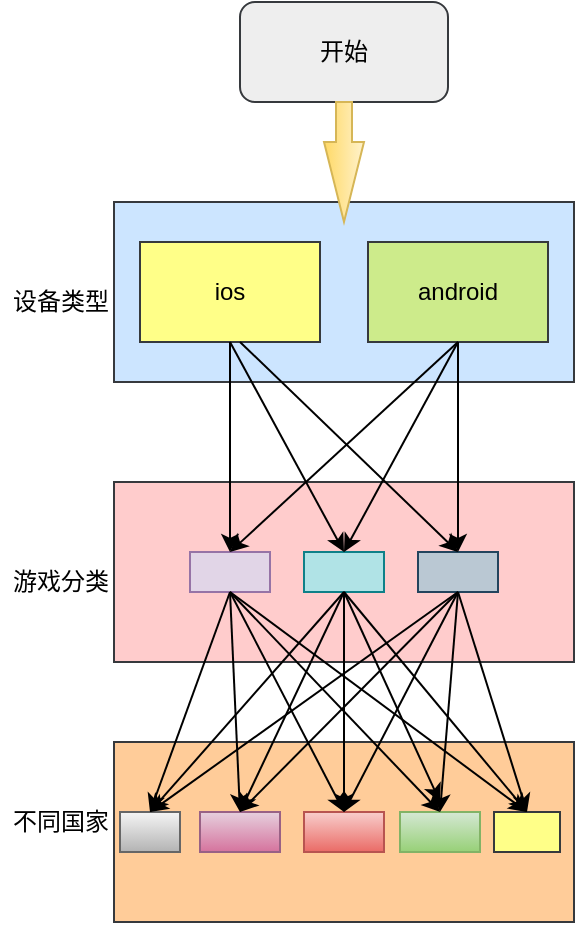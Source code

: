 <mxfile version="17.1.5" type="github">
  <diagram id="92MI-djlpyPuR14hq45h" name="Page-1">
    <mxGraphModel dx="1410" dy="736" grid="1" gridSize="10" guides="1" tooltips="1" connect="1" arrows="1" fold="1" page="1" pageScale="1" pageWidth="827" pageHeight="1169" math="0" shadow="0">
      <root>
        <mxCell id="0" />
        <mxCell id="1" parent="0" />
        <mxCell id="6uUrFZ_AbM6551ekXs-v-1" value="开始" style="rounded=1;whiteSpace=wrap;html=1;fillColor=#eeeeee;strokeColor=#36393d;" vertex="1" parent="1">
          <mxGeometry x="350" y="70" width="104" height="50" as="geometry" />
        </mxCell>
        <mxCell id="6uUrFZ_AbM6551ekXs-v-3" value="" style="rounded=0;whiteSpace=wrap;html=1;fillColor=#cce5ff;strokeColor=#36393d;" vertex="1" parent="1">
          <mxGeometry x="287" y="170" width="230" height="90" as="geometry" />
        </mxCell>
        <mxCell id="6uUrFZ_AbM6551ekXs-v-4" value="" style="rounded=0;whiteSpace=wrap;html=1;fillColor=#ffcccc;strokeColor=#36393d;" vertex="1" parent="1">
          <mxGeometry x="287" y="310" width="230" height="90" as="geometry" />
        </mxCell>
        <mxCell id="6uUrFZ_AbM6551ekXs-v-5" value="ios" style="rounded=0;whiteSpace=wrap;html=1;fillColor=#ffff88;strokeColor=#36393d;" vertex="1" parent="1">
          <mxGeometry x="300" y="190" width="90" height="50" as="geometry" />
        </mxCell>
        <mxCell id="6uUrFZ_AbM6551ekXs-v-6" value="android" style="rounded=0;whiteSpace=wrap;html=1;fillColor=#cdeb8b;strokeColor=#36393d;" vertex="1" parent="1">
          <mxGeometry x="414" y="190" width="90" height="50" as="geometry" />
        </mxCell>
        <mxCell id="6uUrFZ_AbM6551ekXs-v-7" value="" style="rounded=0;whiteSpace=wrap;html=1;fillColor=#ffcc99;strokeColor=#36393d;" vertex="1" parent="1">
          <mxGeometry x="287" y="440" width="230" height="90" as="geometry" />
        </mxCell>
        <mxCell id="6uUrFZ_AbM6551ekXs-v-8" value="" style="rounded=0;whiteSpace=wrap;html=1;fillColor=#b0e3e6;strokeColor=#0e8088;" vertex="1" parent="1">
          <mxGeometry x="382" y="345" width="40" height="20" as="geometry" />
        </mxCell>
        <mxCell id="6uUrFZ_AbM6551ekXs-v-9" value="" style="rounded=0;whiteSpace=wrap;html=1;fillColor=#e1d5e7;strokeColor=#9673a6;" vertex="1" parent="1">
          <mxGeometry x="325" y="345" width="40" height="20" as="geometry" />
        </mxCell>
        <mxCell id="6uUrFZ_AbM6551ekXs-v-10" value="" style="rounded=0;whiteSpace=wrap;html=1;fillColor=#bac8d3;strokeColor=#23445d;" vertex="1" parent="1">
          <mxGeometry x="439" y="345" width="40" height="20" as="geometry" />
        </mxCell>
        <mxCell id="6uUrFZ_AbM6551ekXs-v-11" value="" style="rounded=0;whiteSpace=wrap;html=1;fillColor=#d5e8d4;gradientColor=#97d077;strokeColor=#82b366;" vertex="1" parent="1">
          <mxGeometry x="430" y="475" width="40" height="20" as="geometry" />
        </mxCell>
        <mxCell id="6uUrFZ_AbM6551ekXs-v-12" value="" style="rounded=0;whiteSpace=wrap;html=1;fillColor=#ffff88;strokeColor=#36393d;" vertex="1" parent="1">
          <mxGeometry x="477" y="475" width="33" height="20" as="geometry" />
        </mxCell>
        <mxCell id="6uUrFZ_AbM6551ekXs-v-14" value="" style="rounded=0;whiteSpace=wrap;html=1;fillColor=#f5f5f5;gradientColor=#b3b3b3;strokeColor=#666666;" vertex="1" parent="1">
          <mxGeometry x="290" y="475" width="30" height="20" as="geometry" />
        </mxCell>
        <mxCell id="6uUrFZ_AbM6551ekXs-v-15" value="" style="rounded=0;whiteSpace=wrap;html=1;fillColor=#e6d0de;gradientColor=#d5739d;strokeColor=#996185;" vertex="1" parent="1">
          <mxGeometry x="330" y="475" width="40" height="20" as="geometry" />
        </mxCell>
        <mxCell id="6uUrFZ_AbM6551ekXs-v-16" value="" style="rounded=0;whiteSpace=wrap;html=1;fillColor=#f8cecc;gradientColor=#ea6b66;strokeColor=#b85450;" vertex="1" parent="1">
          <mxGeometry x="382" y="475" width="40" height="20" as="geometry" />
        </mxCell>
        <mxCell id="6uUrFZ_AbM6551ekXs-v-23" value="" style="html=1;shadow=0;dashed=0;align=center;verticalAlign=middle;shape=mxgraph.arrows2.arrow;dy=0.6;dx=40;direction=south;notch=0;fillColor=#fff2cc;gradientColor=#ffd966;strokeColor=#d6b656;" vertex="1" parent="1">
          <mxGeometry x="392" y="120" width="20" height="60" as="geometry" />
        </mxCell>
        <mxCell id="6uUrFZ_AbM6551ekXs-v-25" value="" style="endArrow=classic;html=1;rounded=0;exitX=0.5;exitY=1;exitDx=0;exitDy=0;entryX=0.5;entryY=0;entryDx=0;entryDy=0;" edge="1" parent="1" source="6uUrFZ_AbM6551ekXs-v-5" target="6uUrFZ_AbM6551ekXs-v-9">
          <mxGeometry width="50" height="50" relative="1" as="geometry">
            <mxPoint x="260" y="480" as="sourcePoint" />
            <mxPoint x="310" y="430" as="targetPoint" />
          </mxGeometry>
        </mxCell>
        <mxCell id="6uUrFZ_AbM6551ekXs-v-26" value="" style="endArrow=classic;html=1;rounded=0;entryX=0.5;entryY=0;entryDx=0;entryDy=0;exitX=0.5;exitY=1;exitDx=0;exitDy=0;" edge="1" parent="1" source="6uUrFZ_AbM6551ekXs-v-5" target="6uUrFZ_AbM6551ekXs-v-8">
          <mxGeometry width="50" height="50" relative="1" as="geometry">
            <mxPoint x="110" y="370" as="sourcePoint" />
            <mxPoint x="160" y="320" as="targetPoint" />
          </mxGeometry>
        </mxCell>
        <mxCell id="6uUrFZ_AbM6551ekXs-v-27" value="" style="endArrow=classic;html=1;rounded=0;entryX=0.5;entryY=0;entryDx=0;entryDy=0;" edge="1" parent="1" target="6uUrFZ_AbM6551ekXs-v-10">
          <mxGeometry width="50" height="50" relative="1" as="geometry">
            <mxPoint x="350" y="240" as="sourcePoint" />
            <mxPoint x="180" y="290" as="targetPoint" />
          </mxGeometry>
        </mxCell>
        <mxCell id="6uUrFZ_AbM6551ekXs-v-28" value="" style="endArrow=classic;html=1;rounded=0;entryX=0.5;entryY=0;entryDx=0;entryDy=0;exitX=0.5;exitY=1;exitDx=0;exitDy=0;" edge="1" parent="1" source="6uUrFZ_AbM6551ekXs-v-6" target="6uUrFZ_AbM6551ekXs-v-9">
          <mxGeometry width="50" height="50" relative="1" as="geometry">
            <mxPoint x="130" y="280" as="sourcePoint" />
            <mxPoint x="180" y="230" as="targetPoint" />
          </mxGeometry>
        </mxCell>
        <mxCell id="6uUrFZ_AbM6551ekXs-v-29" value="" style="endArrow=classic;html=1;rounded=0;entryX=0.5;entryY=0;entryDx=0;entryDy=0;exitX=0.5;exitY=1;exitDx=0;exitDy=0;" edge="1" parent="1" source="6uUrFZ_AbM6551ekXs-v-6" target="6uUrFZ_AbM6551ekXs-v-8">
          <mxGeometry width="50" height="50" relative="1" as="geometry">
            <mxPoint x="200" y="260" as="sourcePoint" />
            <mxPoint x="250" y="210" as="targetPoint" />
          </mxGeometry>
        </mxCell>
        <mxCell id="6uUrFZ_AbM6551ekXs-v-30" value="" style="endArrow=classic;html=1;rounded=0;entryX=0.5;entryY=0;entryDx=0;entryDy=0;" edge="1" parent="1" target="6uUrFZ_AbM6551ekXs-v-10">
          <mxGeometry width="50" height="50" relative="1" as="geometry">
            <mxPoint x="459" y="240" as="sourcePoint" />
            <mxPoint x="180" y="210" as="targetPoint" />
          </mxGeometry>
        </mxCell>
        <mxCell id="6uUrFZ_AbM6551ekXs-v-31" value="" style="endArrow=classic;html=1;rounded=0;entryX=0.5;entryY=0;entryDx=0;entryDy=0;exitX=0.5;exitY=1;exitDx=0;exitDy=0;" edge="1" parent="1" source="6uUrFZ_AbM6551ekXs-v-9" target="6uUrFZ_AbM6551ekXs-v-14">
          <mxGeometry width="50" height="50" relative="1" as="geometry">
            <mxPoint x="150" y="410" as="sourcePoint" />
            <mxPoint x="200" y="360" as="targetPoint" />
          </mxGeometry>
        </mxCell>
        <mxCell id="6uUrFZ_AbM6551ekXs-v-32" value="" style="endArrow=classic;html=1;rounded=0;entryX=0.5;entryY=0;entryDx=0;entryDy=0;exitX=0.5;exitY=1;exitDx=0;exitDy=0;" edge="1" parent="1" source="6uUrFZ_AbM6551ekXs-v-9" target="6uUrFZ_AbM6551ekXs-v-16">
          <mxGeometry width="50" height="50" relative="1" as="geometry">
            <mxPoint x="160" y="250" as="sourcePoint" />
            <mxPoint x="210" y="200" as="targetPoint" />
          </mxGeometry>
        </mxCell>
        <mxCell id="6uUrFZ_AbM6551ekXs-v-33" value="" style="endArrow=classic;html=1;rounded=0;entryX=0.5;entryY=0;entryDx=0;entryDy=0;exitX=0.5;exitY=1;exitDx=0;exitDy=0;" edge="1" parent="1" source="6uUrFZ_AbM6551ekXs-v-9" target="6uUrFZ_AbM6551ekXs-v-15">
          <mxGeometry width="50" height="50" relative="1" as="geometry">
            <mxPoint x="350" y="370" as="sourcePoint" />
            <mxPoint x="130" y="280" as="targetPoint" />
            <Array as="points" />
          </mxGeometry>
        </mxCell>
        <mxCell id="6uUrFZ_AbM6551ekXs-v-34" value="" style="endArrow=classic;html=1;rounded=0;entryX=0.5;entryY=0;entryDx=0;entryDy=0;exitX=0.5;exitY=1;exitDx=0;exitDy=0;" edge="1" parent="1" source="6uUrFZ_AbM6551ekXs-v-9" target="6uUrFZ_AbM6551ekXs-v-11">
          <mxGeometry width="50" height="50" relative="1" as="geometry">
            <mxPoint x="350" y="370" as="sourcePoint" />
            <mxPoint x="110" y="190" as="targetPoint" />
          </mxGeometry>
        </mxCell>
        <mxCell id="6uUrFZ_AbM6551ekXs-v-35" value="" style="endArrow=classic;html=1;rounded=0;entryX=0.5;entryY=0;entryDx=0;entryDy=0;exitX=0.5;exitY=1;exitDx=0;exitDy=0;" edge="1" parent="1" source="6uUrFZ_AbM6551ekXs-v-9" target="6uUrFZ_AbM6551ekXs-v-12">
          <mxGeometry width="50" height="50" relative="1" as="geometry">
            <mxPoint x="350" y="370" as="sourcePoint" />
            <mxPoint x="640" y="280" as="targetPoint" />
          </mxGeometry>
        </mxCell>
        <mxCell id="6uUrFZ_AbM6551ekXs-v-37" value="" style="endArrow=classic;html=1;rounded=0;entryX=0.5;entryY=0;entryDx=0;entryDy=0;exitX=0.5;exitY=1;exitDx=0;exitDy=0;" edge="1" parent="1" source="6uUrFZ_AbM6551ekXs-v-8" target="6uUrFZ_AbM6551ekXs-v-14">
          <mxGeometry width="50" height="50" relative="1" as="geometry">
            <mxPoint x="150" y="340" as="sourcePoint" />
            <mxPoint x="200" y="290" as="targetPoint" />
          </mxGeometry>
        </mxCell>
        <mxCell id="6uUrFZ_AbM6551ekXs-v-38" value="" style="endArrow=classic;html=1;rounded=0;entryX=0.5;entryY=0;entryDx=0;entryDy=0;exitX=0.5;exitY=1;exitDx=0;exitDy=0;" edge="1" parent="1" source="6uUrFZ_AbM6551ekXs-v-8" target="6uUrFZ_AbM6551ekXs-v-15">
          <mxGeometry width="50" height="50" relative="1" as="geometry">
            <mxPoint x="190" y="250" as="sourcePoint" />
            <mxPoint x="240" y="200" as="targetPoint" />
          </mxGeometry>
        </mxCell>
        <mxCell id="6uUrFZ_AbM6551ekXs-v-39" value="" style="endArrow=classic;html=1;rounded=0;entryX=0.5;entryY=0;entryDx=0;entryDy=0;exitX=0.5;exitY=1;exitDx=0;exitDy=0;" edge="1" parent="1" source="6uUrFZ_AbM6551ekXs-v-8" target="6uUrFZ_AbM6551ekXs-v-16">
          <mxGeometry width="50" height="50" relative="1" as="geometry">
            <mxPoint x="130" y="240" as="sourcePoint" />
            <mxPoint x="180" y="190" as="targetPoint" />
          </mxGeometry>
        </mxCell>
        <mxCell id="6uUrFZ_AbM6551ekXs-v-40" value="" style="endArrow=classic;html=1;rounded=0;exitX=0.5;exitY=1;exitDx=0;exitDy=0;" edge="1" parent="1" source="6uUrFZ_AbM6551ekXs-v-8">
          <mxGeometry width="50" height="50" relative="1" as="geometry">
            <mxPoint x="80" y="230" as="sourcePoint" />
            <mxPoint x="450" y="470" as="targetPoint" />
          </mxGeometry>
        </mxCell>
        <mxCell id="6uUrFZ_AbM6551ekXs-v-41" value="" style="endArrow=classic;html=1;rounded=0;entryX=0.5;entryY=0;entryDx=0;entryDy=0;exitX=0.5;exitY=1;exitDx=0;exitDy=0;" edge="1" parent="1" source="6uUrFZ_AbM6551ekXs-v-8" target="6uUrFZ_AbM6551ekXs-v-12">
          <mxGeometry width="50" height="50" relative="1" as="geometry">
            <mxPoint x="400" y="370" as="sourcePoint" />
            <mxPoint x="70" y="170" as="targetPoint" />
          </mxGeometry>
        </mxCell>
        <mxCell id="6uUrFZ_AbM6551ekXs-v-42" value="设备类型" style="text;html=1;align=center;verticalAlign=middle;resizable=0;points=[];autosize=1;strokeColor=none;fillColor=none;" vertex="1" parent="1">
          <mxGeometry x="230" y="210" width="60" height="20" as="geometry" />
        </mxCell>
        <mxCell id="6uUrFZ_AbM6551ekXs-v-43" value="游戏分类" style="text;html=1;align=center;verticalAlign=middle;resizable=0;points=[];autosize=1;strokeColor=none;fillColor=none;" vertex="1" parent="1">
          <mxGeometry x="230" y="350" width="60" height="20" as="geometry" />
        </mxCell>
        <mxCell id="6uUrFZ_AbM6551ekXs-v-44" value="不同国家" style="text;html=1;align=center;verticalAlign=middle;resizable=0;points=[];autosize=1;strokeColor=none;fillColor=none;" vertex="1" parent="1">
          <mxGeometry x="230" y="470" width="60" height="20" as="geometry" />
        </mxCell>
        <mxCell id="6uUrFZ_AbM6551ekXs-v-45" value="" style="endArrow=classic;html=1;rounded=0;entryX=0.5;entryY=0;entryDx=0;entryDy=0;exitX=0.5;exitY=1;exitDx=0;exitDy=0;" edge="1" parent="1" source="6uUrFZ_AbM6551ekXs-v-10" target="6uUrFZ_AbM6551ekXs-v-15">
          <mxGeometry width="50" height="50" relative="1" as="geometry">
            <mxPoint x="70" y="340" as="sourcePoint" />
            <mxPoint x="120" y="290" as="targetPoint" />
          </mxGeometry>
        </mxCell>
        <mxCell id="6uUrFZ_AbM6551ekXs-v-46" value="" style="endArrow=classic;html=1;rounded=0;entryX=0.5;entryY=0;entryDx=0;entryDy=0;exitX=0.5;exitY=1;exitDx=0;exitDy=0;" edge="1" parent="1" source="6uUrFZ_AbM6551ekXs-v-10" target="6uUrFZ_AbM6551ekXs-v-16">
          <mxGeometry width="50" height="50" relative="1" as="geometry">
            <mxPoint x="100" y="240" as="sourcePoint" />
            <mxPoint x="150" y="190" as="targetPoint" />
          </mxGeometry>
        </mxCell>
        <mxCell id="6uUrFZ_AbM6551ekXs-v-47" value="" style="endArrow=classic;html=1;rounded=0;entryX=0.5;entryY=0;entryDx=0;entryDy=0;exitX=0.5;exitY=1;exitDx=0;exitDy=0;" edge="1" parent="1" source="6uUrFZ_AbM6551ekXs-v-10" target="6uUrFZ_AbM6551ekXs-v-11">
          <mxGeometry width="50" height="50" relative="1" as="geometry">
            <mxPoint x="60" y="190" as="sourcePoint" />
            <mxPoint x="110" y="140" as="targetPoint" />
          </mxGeometry>
        </mxCell>
        <mxCell id="6uUrFZ_AbM6551ekXs-v-49" value="" style="endArrow=classic;html=1;rounded=0;entryX=0.5;entryY=0;entryDx=0;entryDy=0;exitX=0.5;exitY=1;exitDx=0;exitDy=0;" edge="1" parent="1" source="6uUrFZ_AbM6551ekXs-v-10" target="6uUrFZ_AbM6551ekXs-v-12">
          <mxGeometry width="50" height="50" relative="1" as="geometry">
            <mxPoint x="20" y="140" as="sourcePoint" />
            <mxPoint x="70" y="90" as="targetPoint" />
          </mxGeometry>
        </mxCell>
        <mxCell id="6uUrFZ_AbM6551ekXs-v-50" value="" style="endArrow=classic;html=1;rounded=0;entryX=0.5;entryY=0;entryDx=0;entryDy=0;exitX=0.5;exitY=1;exitDx=0;exitDy=0;" edge="1" parent="1" source="6uUrFZ_AbM6551ekXs-v-10" target="6uUrFZ_AbM6551ekXs-v-14">
          <mxGeometry width="50" height="50" relative="1" as="geometry">
            <mxPoint x="100" y="460" as="sourcePoint" />
            <mxPoint x="150" y="410" as="targetPoint" />
          </mxGeometry>
        </mxCell>
      </root>
    </mxGraphModel>
  </diagram>
</mxfile>
